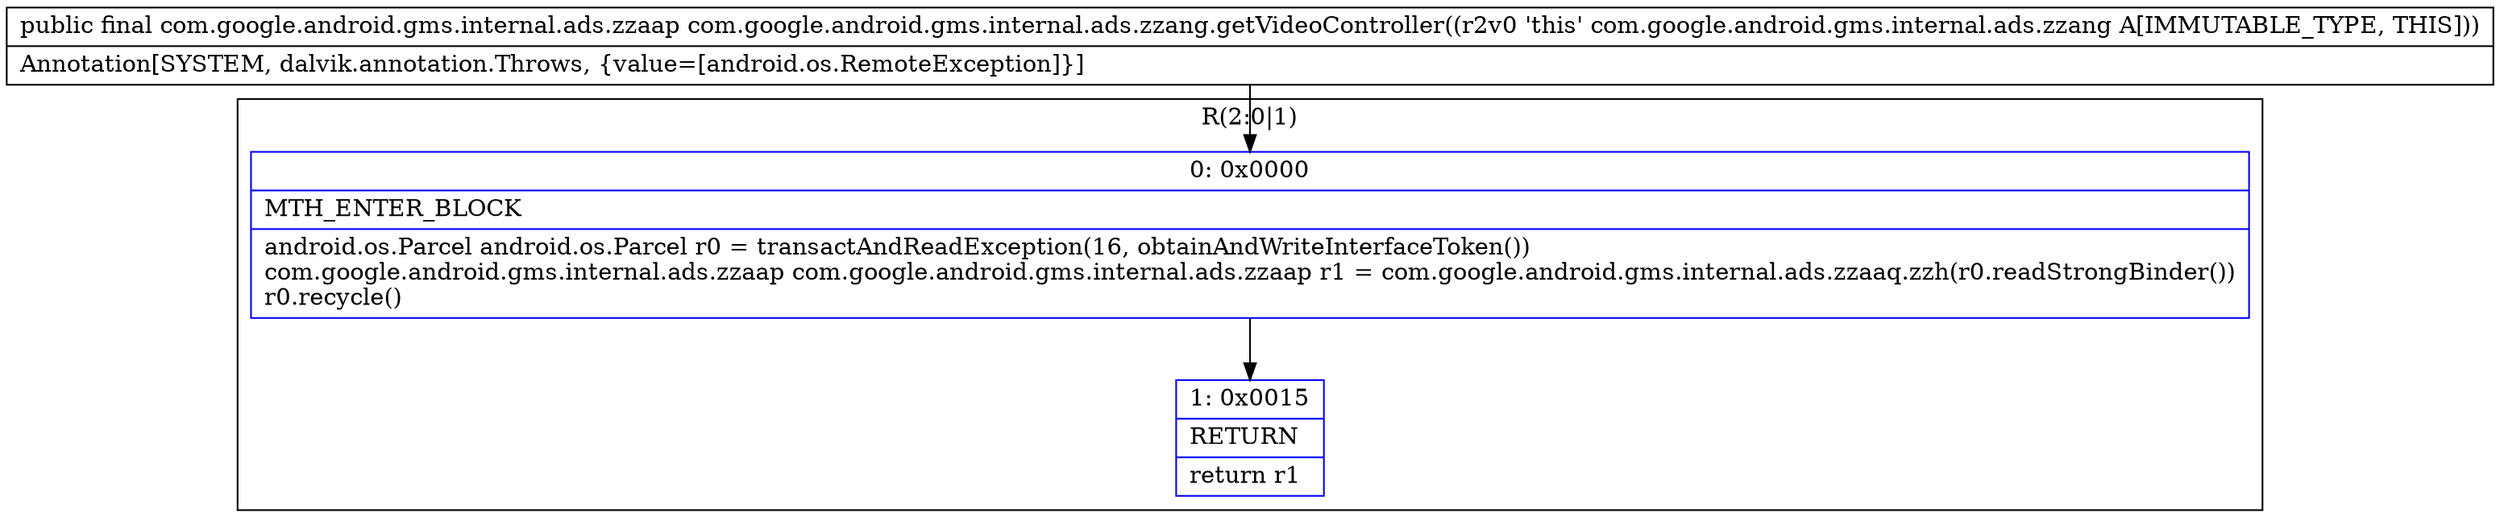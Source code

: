 digraph "CFG forcom.google.android.gms.internal.ads.zzang.getVideoController()Lcom\/google\/android\/gms\/internal\/ads\/zzaap;" {
subgraph cluster_Region_561366686 {
label = "R(2:0|1)";
node [shape=record,color=blue];
Node_0 [shape=record,label="{0\:\ 0x0000|MTH_ENTER_BLOCK\l|android.os.Parcel android.os.Parcel r0 = transactAndReadException(16, obtainAndWriteInterfaceToken())\lcom.google.android.gms.internal.ads.zzaap com.google.android.gms.internal.ads.zzaap r1 = com.google.android.gms.internal.ads.zzaaq.zzh(r0.readStrongBinder())\lr0.recycle()\l}"];
Node_1 [shape=record,label="{1\:\ 0x0015|RETURN\l|return r1\l}"];
}
MethodNode[shape=record,label="{public final com.google.android.gms.internal.ads.zzaap com.google.android.gms.internal.ads.zzang.getVideoController((r2v0 'this' com.google.android.gms.internal.ads.zzang A[IMMUTABLE_TYPE, THIS]))  | Annotation[SYSTEM, dalvik.annotation.Throws, \{value=[android.os.RemoteException]\}]\l}"];
MethodNode -> Node_0;
Node_0 -> Node_1;
}

